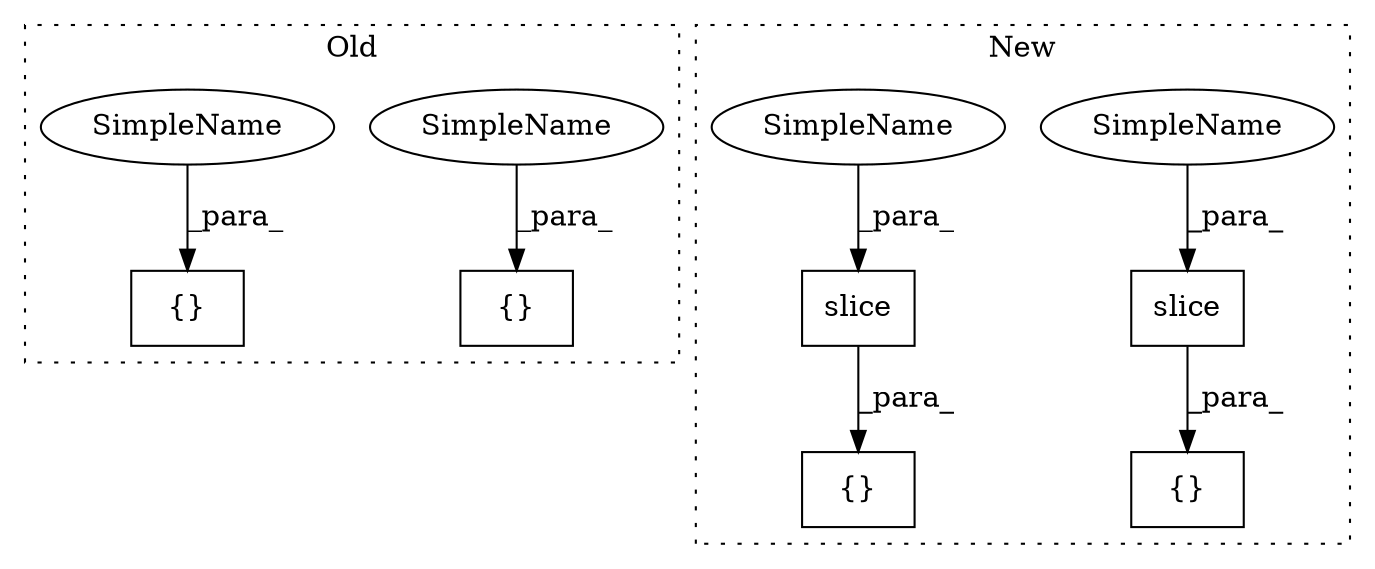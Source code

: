 digraph G {
subgraph cluster0 {
1 [label="{}" a="4" s="8111,8120" l="1,1" shape="box"];
4 [label="{}" a="4" s="8182,8191" l="1,1" shape="box"];
7 [label="SimpleName" a="42" s="8183" l="8" shape="ellipse"];
8 [label="SimpleName" a="42" s="8112" l="8" shape="ellipse"];
label = "Old";
style="dotted";
}
subgraph cluster1 {
2 [label="slice" a="32" s="8106,8116" l="6,1" shape="box"];
3 [label="{}" a="4" s="8105,8117" l="1,1" shape="box"];
5 [label="slice" a="32" s="8180,8190" l="6,1" shape="box"];
6 [label="{}" a="4" s="8179,8191" l="1,1" shape="box"];
9 [label="SimpleName" a="42" s="8112" l="4" shape="ellipse"];
10 [label="SimpleName" a="42" s="8186" l="4" shape="ellipse"];
label = "New";
style="dotted";
}
2 -> 3 [label="_para_"];
5 -> 6 [label="_para_"];
7 -> 4 [label="_para_"];
8 -> 1 [label="_para_"];
9 -> 2 [label="_para_"];
10 -> 5 [label="_para_"];
}